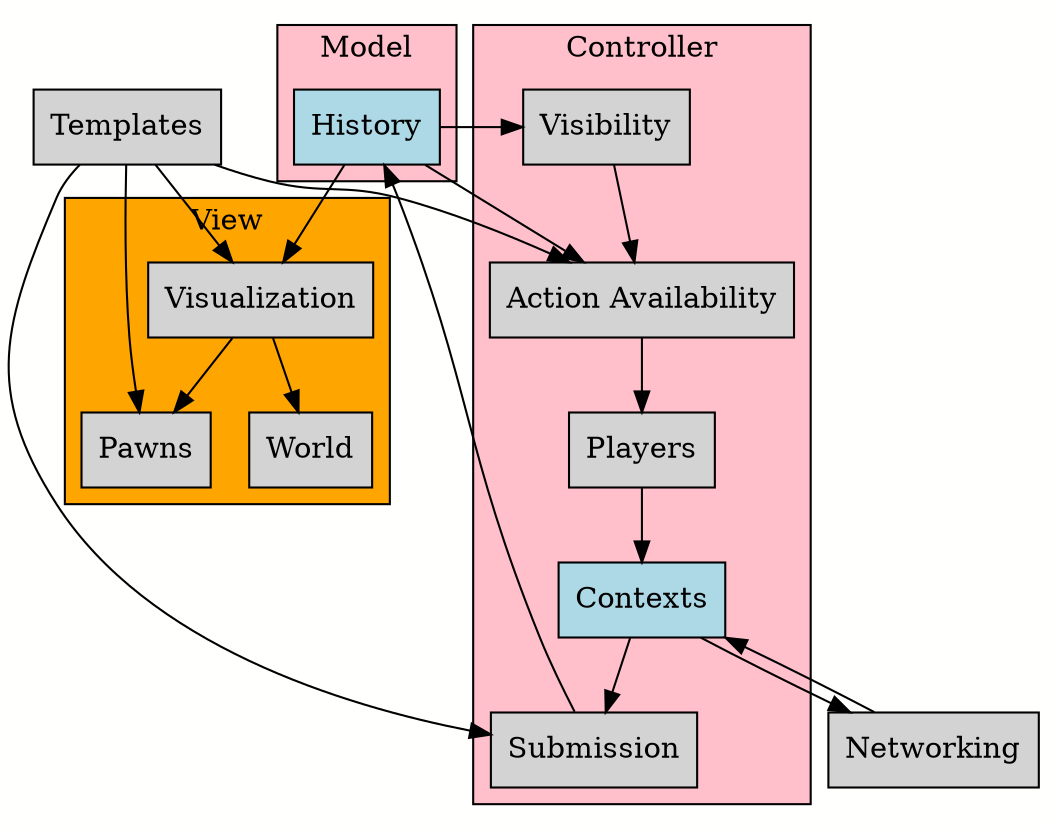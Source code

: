 digraph rules {
    bgcolor="#fffffd";
    node [shape=box style=filled];

    subgraph cluster_model {
        label="Model";
        bgcolor="pink";

        history [label="History" fillcolor="lightblue"];
    }

    subgraph cluster_view {
        label="View";
        bgcolor="orange";

        world [label="World"];
        pawns [label="Pawns"];
        visualization [label="Visualization"];
    }

    subgraph cluster_controller {
        label="Controller";
        bgcolor="pink";

        submission [label="Submission"];
        context [label="Contexts" fillcolor="lightblue"];
        visibility [label="Visibility"];
        actions [label="Action Availability"];
        players [label="Players"];
    }

    templates [label="Templates"];
    networking [label="Networking"];

    history -> visualization;
    visualization -> world;
    visualization -> pawns;
    history -> visibility;
    visibility -> actions;
    history -> actions;
    actions -> players;
    players -> context;
    context -> submission;
    submission -> history;

    networking -> context;
    context -> networking;

    templates -> pawns;
    templates -> submission;
    templates -> actions;
    templates -> visualization;
} 